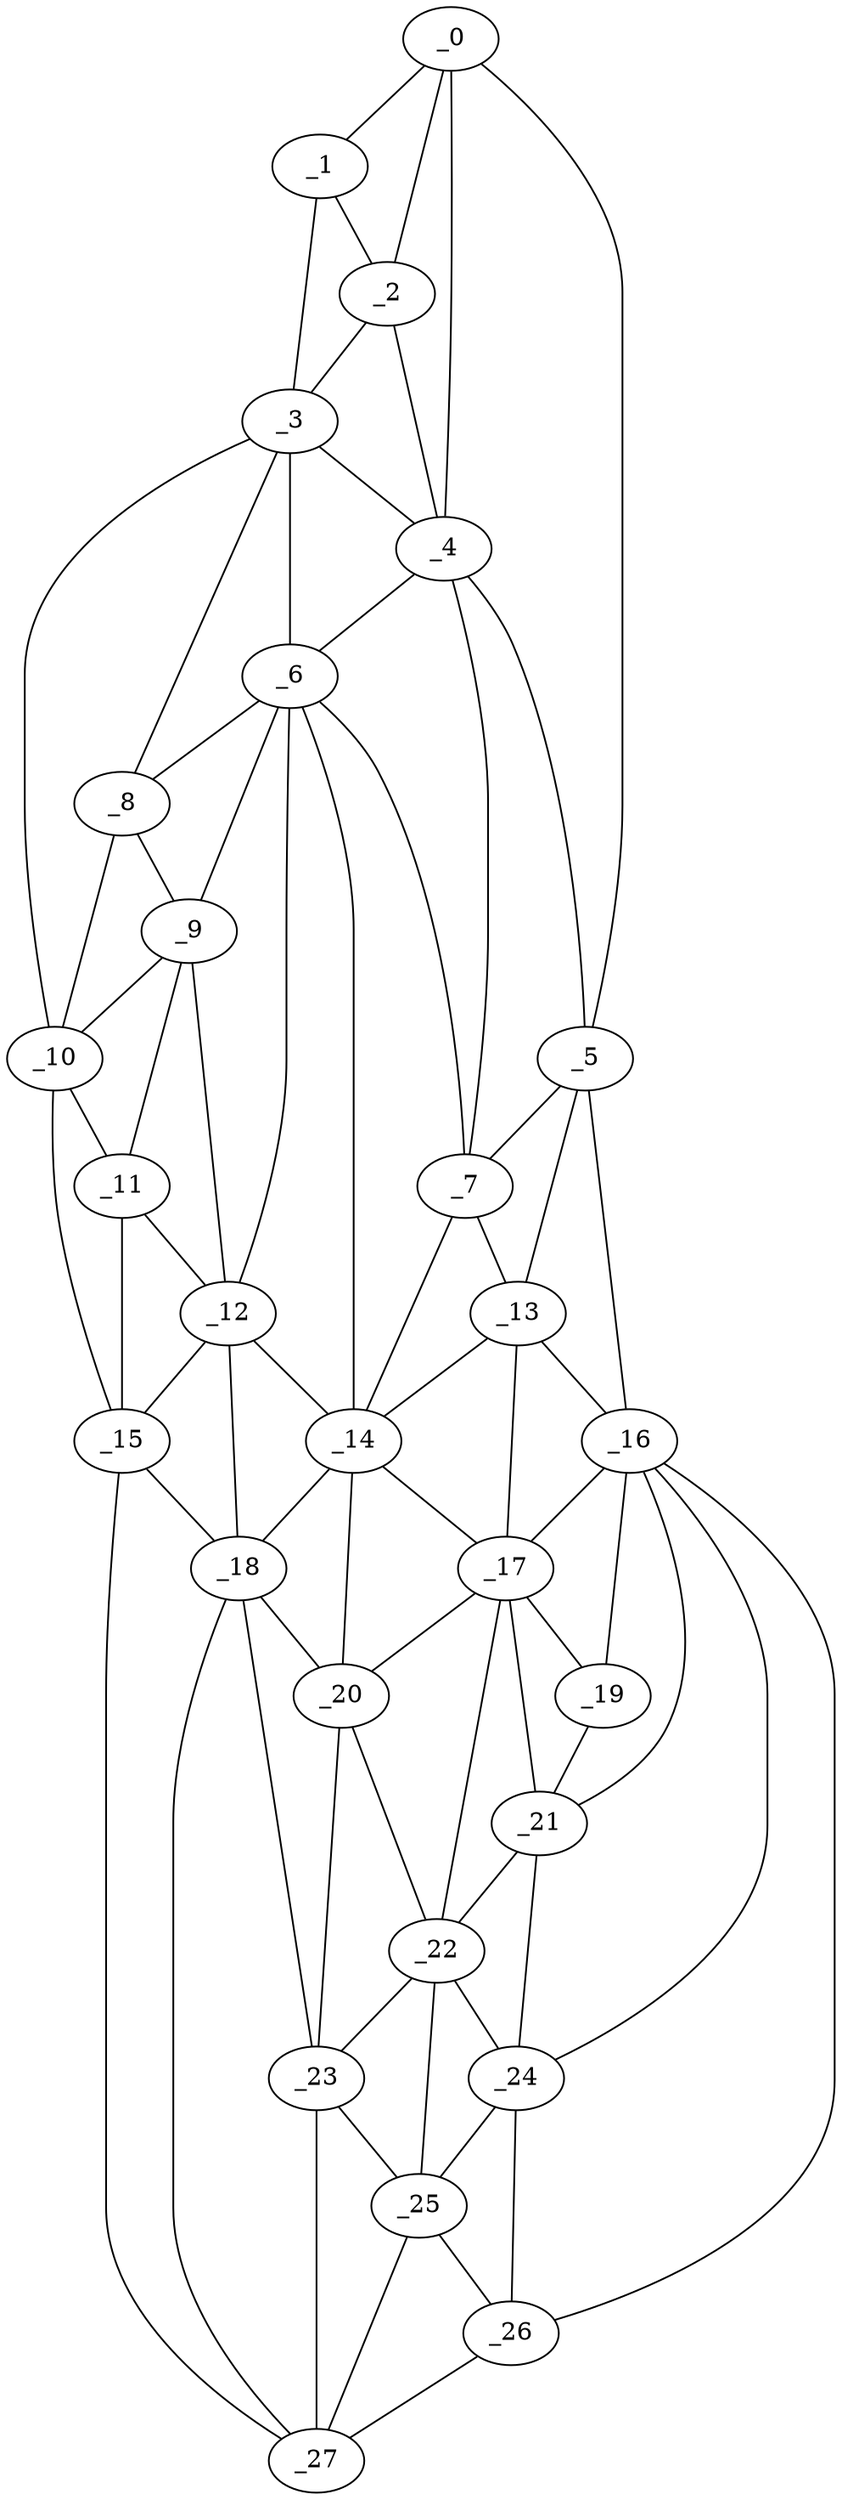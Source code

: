 graph "obj27__195.gxl" {
	_0	 [x=10,
		y=68];
	_1	 [x=11,
		y=60];
	_0 -- _1	 [valence=1];
	_2	 [x=17,
		y=56];
	_0 -- _2	 [valence=2];
	_4	 [x=39,
		y=69];
	_0 -- _4	 [valence=1];
	_5	 [x=49,
		y=81];
	_0 -- _5	 [valence=1];
	_1 -- _2	 [valence=2];
	_3	 [x=22,
		y=46];
	_1 -- _3	 [valence=1];
	_2 -- _3	 [valence=2];
	_2 -- _4	 [valence=2];
	_3 -- _4	 [valence=2];
	_6	 [x=54,
		y=60];
	_3 -- _6	 [valence=1];
	_8	 [x=60,
		y=45];
	_3 -- _8	 [valence=1];
	_10	 [x=65,
		y=43];
	_3 -- _10	 [valence=1];
	_4 -- _5	 [valence=2];
	_4 -- _6	 [valence=2];
	_7	 [x=54,
		y=72];
	_4 -- _7	 [valence=1];
	_5 -- _7	 [valence=2];
	_13	 [x=78,
		y=74];
	_5 -- _13	 [valence=2];
	_16	 [x=86,
		y=84];
	_5 -- _16	 [valence=1];
	_6 -- _7	 [valence=2];
	_6 -- _8	 [valence=2];
	_9	 [x=63,
		y=50];
	_6 -- _9	 [valence=2];
	_12	 [x=75,
		y=54];
	_6 -- _12	 [valence=2];
	_14	 [x=79,
		y=64];
	_6 -- _14	 [valence=2];
	_7 -- _13	 [valence=2];
	_7 -- _14	 [valence=2];
	_8 -- _9	 [valence=2];
	_8 -- _10	 [valence=1];
	_9 -- _10	 [valence=2];
	_11	 [x=72,
		y=45];
	_9 -- _11	 [valence=1];
	_9 -- _12	 [valence=2];
	_10 -- _11	 [valence=1];
	_15	 [x=80,
		y=46];
	_10 -- _15	 [valence=1];
	_11 -- _12	 [valence=2];
	_11 -- _15	 [valence=2];
	_12 -- _14	 [valence=1];
	_12 -- _15	 [valence=1];
	_18	 [x=90,
		y=52];
	_12 -- _18	 [valence=2];
	_13 -- _14	 [valence=2];
	_13 -- _16	 [valence=1];
	_17	 [x=89,
		y=76];
	_13 -- _17	 [valence=2];
	_14 -- _17	 [valence=1];
	_14 -- _18	 [valence=2];
	_20	 [x=99,
		y=59];
	_14 -- _20	 [valence=1];
	_15 -- _18	 [valence=2];
	_27	 [x=123,
		y=59];
	_15 -- _27	 [valence=1];
	_16 -- _17	 [valence=1];
	_19	 [x=94,
		y=81];
	_16 -- _19	 [valence=1];
	_21	 [x=100,
		y=80];
	_16 -- _21	 [valence=2];
	_24	 [x=108,
		y=80];
	_16 -- _24	 [valence=1];
	_26	 [x=119,
		y=81];
	_16 -- _26	 [valence=1];
	_17 -- _19	 [valence=2];
	_17 -- _20	 [valence=2];
	_17 -- _21	 [valence=1];
	_22	 [x=105,
		y=77];
	_17 -- _22	 [valence=2];
	_18 -- _20	 [valence=2];
	_23	 [x=108,
		y=59];
	_18 -- _23	 [valence=2];
	_18 -- _27	 [valence=2];
	_19 -- _21	 [valence=2];
	_20 -- _22	 [valence=2];
	_20 -- _23	 [valence=2];
	_21 -- _22	 [valence=2];
	_21 -- _24	 [valence=2];
	_22 -- _23	 [valence=2];
	_22 -- _24	 [valence=2];
	_25	 [x=118,
		y=63];
	_22 -- _25	 [valence=2];
	_23 -- _25	 [valence=2];
	_23 -- _27	 [valence=1];
	_24 -- _25	 [valence=2];
	_24 -- _26	 [valence=2];
	_25 -- _26	 [valence=1];
	_25 -- _27	 [valence=2];
	_26 -- _27	 [valence=1];
}
